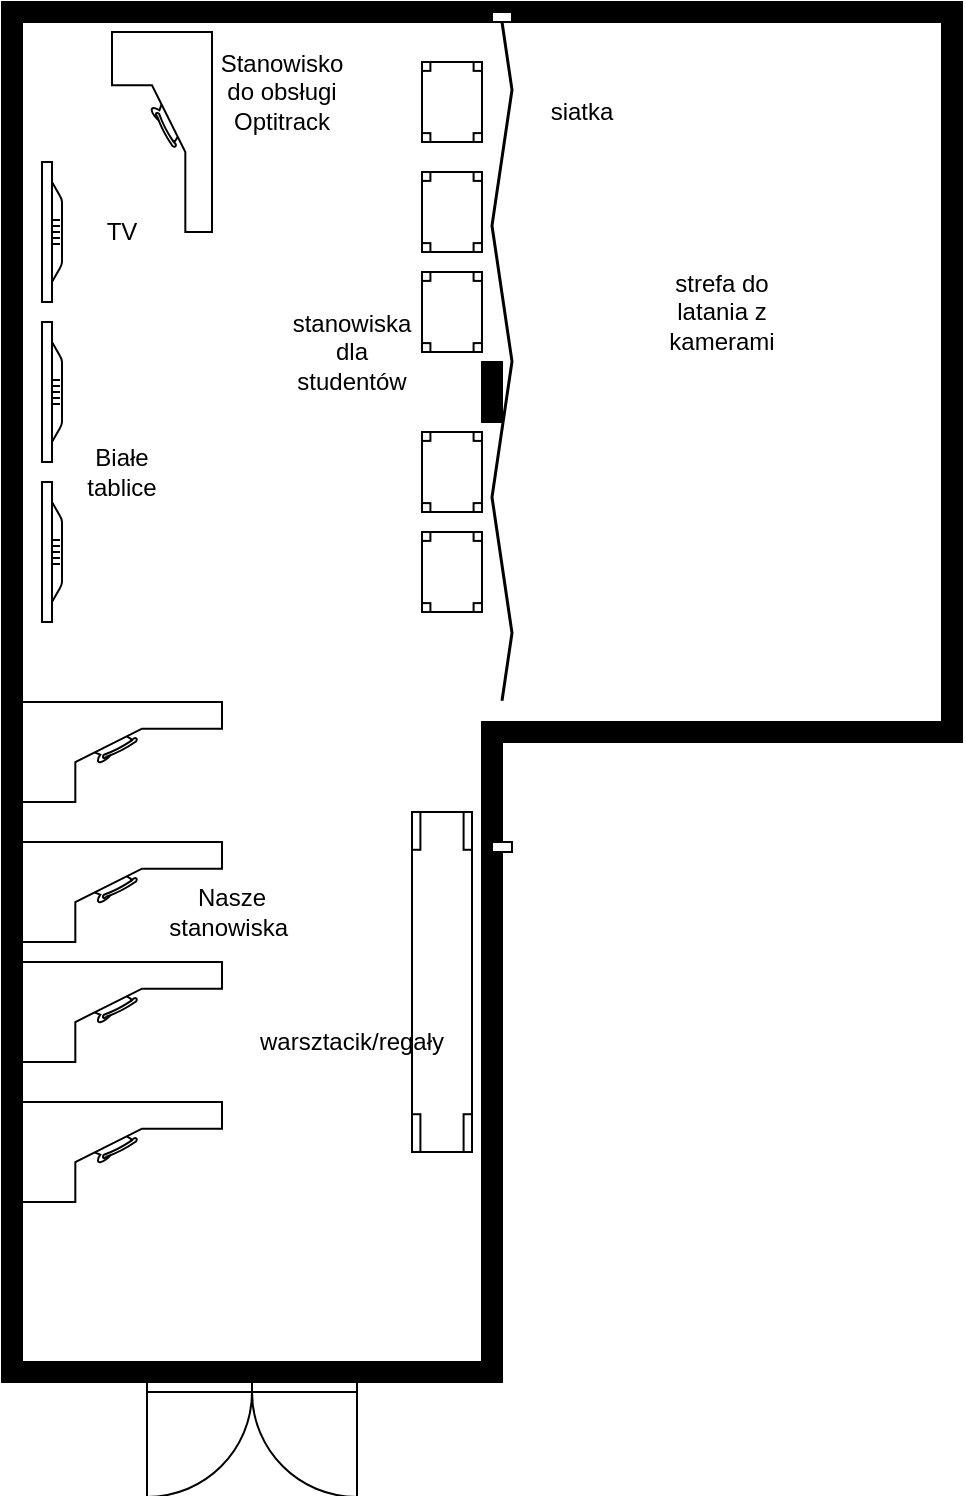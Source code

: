 <mxfile version="21.0.6" type="github">
  <diagram name="Page-1" id="38b20595-45e3-9b7f-d5ca-b57f44c5b66d">
    <mxGraphModel dx="993" dy="573" grid="1" gridSize="10" guides="1" tooltips="1" connect="1" arrows="1" fold="1" page="1" pageScale="1" pageWidth="1100" pageHeight="850" background="none" math="0" shadow="0">
      <root>
        <mxCell id="0" />
        <mxCell id="1" parent="0" />
        <mxCell id="Rzrrm3Zq7ByS3K3ZsAiQ-4" value="" style="verticalLabelPosition=bottom;html=1;verticalAlign=top;align=center;shape=mxgraph.floorplan.wall;fillColor=strokeColor;direction=south;" vertex="1" parent="1">
          <mxGeometry x="240" y="40" width="10" height="680" as="geometry" />
        </mxCell>
        <mxCell id="Rzrrm3Zq7ByS3K3ZsAiQ-6" value="" style="verticalLabelPosition=bottom;html=1;verticalAlign=top;align=center;shape=mxgraph.floorplan.wall;fillColor=strokeColor;" vertex="1" parent="1">
          <mxGeometry x="250" y="40" width="470" height="10" as="geometry" />
        </mxCell>
        <mxCell id="Rzrrm3Zq7ByS3K3ZsAiQ-7" value="" style="verticalLabelPosition=bottom;html=1;verticalAlign=top;align=center;shape=mxgraph.floorplan.wall;fillColor=strokeColor;direction=south;" vertex="1" parent="1">
          <mxGeometry x="710" y="40" width="10" height="360" as="geometry" />
        </mxCell>
        <mxCell id="Rzrrm3Zq7ByS3K3ZsAiQ-8" value="" style="verticalLabelPosition=bottom;html=1;verticalAlign=top;align=center;shape=mxgraph.floorplan.wall;fillColor=strokeColor;" vertex="1" parent="1">
          <mxGeometry x="480" y="400" width="240" height="10" as="geometry" />
        </mxCell>
        <mxCell id="Rzrrm3Zq7ByS3K3ZsAiQ-9" value="" style="verticalLabelPosition=bottom;html=1;verticalAlign=top;align=center;shape=mxgraph.floorplan.wall;fillColor=strokeColor;direction=south;" vertex="1" parent="1">
          <mxGeometry x="480" y="410" width="10" height="310" as="geometry" />
        </mxCell>
        <mxCell id="Rzrrm3Zq7ByS3K3ZsAiQ-10" value="" style="verticalLabelPosition=bottom;html=1;verticalAlign=top;align=center;shape=mxgraph.floorplan.wall;fillColor=strokeColor;" vertex="1" parent="1">
          <mxGeometry x="240" y="720" width="250" height="10" as="geometry" />
        </mxCell>
        <mxCell id="Rzrrm3Zq7ByS3K3ZsAiQ-11" value="" style="verticalLabelPosition=bottom;html=1;verticalAlign=top;align=center;shape=mxgraph.floorplan.doorDouble;aspect=fixed;" vertex="1" parent="1">
          <mxGeometry x="312.5" y="730" width="105" height="55.78" as="geometry" />
        </mxCell>
        <mxCell id="Rzrrm3Zq7ByS3K3ZsAiQ-12" value="" style="verticalLabelPosition=bottom;html=1;verticalAlign=top;align=center;shape=mxgraph.floorplan.table;rotation=90;" vertex="1" parent="1">
          <mxGeometry x="445" y="75" width="40" height="30" as="geometry" />
        </mxCell>
        <mxCell id="Rzrrm3Zq7ByS3K3ZsAiQ-13" value="" style="verticalLabelPosition=bottom;html=1;verticalAlign=top;align=center;shape=mxgraph.floorplan.wall;fillColor=strokeColor;direction=south;" vertex="1" parent="1">
          <mxGeometry x="480" y="220" width="10" height="30" as="geometry" />
        </mxCell>
        <mxCell id="Rzrrm3Zq7ByS3K3ZsAiQ-14" value="" style="verticalLabelPosition=bottom;html=1;verticalAlign=top;align=center;shape=mxgraph.floorplan.table;rotation=90;" vertex="1" parent="1">
          <mxGeometry x="445" y="130" width="40" height="30" as="geometry" />
        </mxCell>
        <mxCell id="Rzrrm3Zq7ByS3K3ZsAiQ-15" value="" style="verticalLabelPosition=bottom;html=1;verticalAlign=top;align=center;shape=mxgraph.floorplan.table;rotation=90;" vertex="1" parent="1">
          <mxGeometry x="445" y="180" width="40" height="30" as="geometry" />
        </mxCell>
        <mxCell id="Rzrrm3Zq7ByS3K3ZsAiQ-16" value="" style="verticalLabelPosition=bottom;html=1;verticalAlign=top;align=center;shape=mxgraph.floorplan.table;rotation=90;" vertex="1" parent="1">
          <mxGeometry x="445" y="260" width="40" height="30" as="geometry" />
        </mxCell>
        <mxCell id="Rzrrm3Zq7ByS3K3ZsAiQ-17" value="" style="verticalLabelPosition=bottom;html=1;verticalAlign=top;align=center;shape=mxgraph.floorplan.table;rotation=90;" vertex="1" parent="1">
          <mxGeometry x="375" y="515" width="170" height="30" as="geometry" />
        </mxCell>
        <mxCell id="Rzrrm3Zq7ByS3K3ZsAiQ-23" value="" style="verticalLabelPosition=bottom;html=1;verticalAlign=top;align=center;shape=mxgraph.floorplan.table;rotation=90;" vertex="1" parent="1">
          <mxGeometry x="445" y="310" width="40" height="30" as="geometry" />
        </mxCell>
        <mxCell id="Rzrrm3Zq7ByS3K3ZsAiQ-25" value="" style="verticalLabelPosition=bottom;html=1;verticalAlign=top;align=center;shape=mxgraph.floorplan.flat_tv;rotation=90;" vertex="1" parent="1">
          <mxGeometry x="230" y="230" width="70" height="10" as="geometry" />
        </mxCell>
        <mxCell id="Rzrrm3Zq7ByS3K3ZsAiQ-26" value="" style="verticalLabelPosition=bottom;html=1;verticalAlign=top;align=center;shape=mxgraph.floorplan.flat_tv;rotation=90;" vertex="1" parent="1">
          <mxGeometry x="230" y="310" width="70" height="10" as="geometry" />
        </mxCell>
        <mxCell id="Rzrrm3Zq7ByS3K3ZsAiQ-27" value="" style="verticalLabelPosition=bottom;html=1;verticalAlign=top;align=center;shape=mxgraph.floorplan.flat_tv;rotation=90;" vertex="1" parent="1">
          <mxGeometry x="230" y="150" width="70" height="10" as="geometry" />
        </mxCell>
        <mxCell id="Rzrrm3Zq7ByS3K3ZsAiQ-28" value="" style="verticalLabelPosition=bottom;html=1;verticalAlign=top;align=center;shape=mxgraph.floorplan.desk_corner;rotation=90;" vertex="1" parent="1">
          <mxGeometry x="270" y="80" width="100" height="50" as="geometry" />
        </mxCell>
        <mxCell id="Rzrrm3Zq7ByS3K3ZsAiQ-29" value="Stanowisko do obsługi Optitrack" style="text;html=1;strokeColor=none;fillColor=none;align=center;verticalAlign=middle;whiteSpace=wrap;rounded=0;" vertex="1" parent="1">
          <mxGeometry x="350" y="70" width="60" height="30" as="geometry" />
        </mxCell>
        <mxCell id="Rzrrm3Zq7ByS3K3ZsAiQ-30" value="TV" style="text;html=1;strokeColor=none;fillColor=none;align=center;verticalAlign=middle;whiteSpace=wrap;rounded=0;" vertex="1" parent="1">
          <mxGeometry x="270" y="140" width="60" height="30" as="geometry" />
        </mxCell>
        <mxCell id="Rzrrm3Zq7ByS3K3ZsAiQ-31" value="Białe tablice" style="text;html=1;strokeColor=none;fillColor=none;align=center;verticalAlign=middle;whiteSpace=wrap;rounded=0;" vertex="1" parent="1">
          <mxGeometry x="270" y="260" width="60" height="30" as="geometry" />
        </mxCell>
        <mxCell id="Rzrrm3Zq7ByS3K3ZsAiQ-32" value="stanowiska dla studentów" style="text;html=1;strokeColor=none;fillColor=none;align=center;verticalAlign=middle;whiteSpace=wrap;rounded=0;" vertex="1" parent="1">
          <mxGeometry x="385" y="200" width="60" height="30" as="geometry" />
        </mxCell>
        <mxCell id="Rzrrm3Zq7ByS3K3ZsAiQ-33" value="strefa do latania z kamerami" style="text;html=1;strokeColor=none;fillColor=none;align=center;verticalAlign=middle;whiteSpace=wrap;rounded=0;" vertex="1" parent="1">
          <mxGeometry x="570" y="180" width="60" height="30" as="geometry" />
        </mxCell>
        <mxCell id="Rzrrm3Zq7ByS3K3ZsAiQ-34" value="Nasze stanowiska&amp;nbsp;" style="text;html=1;strokeColor=none;fillColor=none;align=center;verticalAlign=middle;whiteSpace=wrap;rounded=0;" vertex="1" parent="1">
          <mxGeometry x="325" y="480" width="60" height="30" as="geometry" />
        </mxCell>
        <mxCell id="Rzrrm3Zq7ByS3K3ZsAiQ-35" value="" style="verticalLabelPosition=bottom;html=1;verticalAlign=top;align=center;shape=mxgraph.floorplan.desk_corner;rotation=0;" vertex="1" parent="1">
          <mxGeometry x="250" y="390" width="100" height="50" as="geometry" />
        </mxCell>
        <mxCell id="Rzrrm3Zq7ByS3K3ZsAiQ-36" value="" style="verticalLabelPosition=bottom;html=1;verticalAlign=top;align=center;shape=mxgraph.floorplan.desk_corner;rotation=0;" vertex="1" parent="1">
          <mxGeometry x="250" y="460" width="100" height="50" as="geometry" />
        </mxCell>
        <mxCell id="Rzrrm3Zq7ByS3K3ZsAiQ-37" value="" style="verticalLabelPosition=bottom;html=1;verticalAlign=top;align=center;shape=mxgraph.floorplan.desk_corner;rotation=0;" vertex="1" parent="1">
          <mxGeometry x="250" y="520" width="100" height="50" as="geometry" />
        </mxCell>
        <mxCell id="Rzrrm3Zq7ByS3K3ZsAiQ-38" value="" style="verticalLabelPosition=bottom;html=1;verticalAlign=top;align=center;shape=mxgraph.floorplan.desk_corner;rotation=0;" vertex="1" parent="1">
          <mxGeometry x="250" y="590" width="100" height="50" as="geometry" />
        </mxCell>
        <mxCell id="Rzrrm3Zq7ByS3K3ZsAiQ-39" value="warsztacik/regały" style="text;html=1;strokeColor=none;fillColor=none;align=center;verticalAlign=middle;whiteSpace=wrap;rounded=0;" vertex="1" parent="1">
          <mxGeometry x="385" y="545" width="60" height="30" as="geometry" />
        </mxCell>
        <mxCell id="Rzrrm3Zq7ByS3K3ZsAiQ-40" value="" style="verticalLabelPosition=bottom;html=1;verticalAlign=top;align=center;shape=mxgraph.floorplan.doorAccordion;dx=0.82;rotation=90;" vertex="1" parent="1">
          <mxGeometry x="280" y="250" width="420" height="10" as="geometry" />
        </mxCell>
        <mxCell id="Rzrrm3Zq7ByS3K3ZsAiQ-41" value="siatka" style="text;html=1;strokeColor=none;fillColor=none;align=center;verticalAlign=middle;whiteSpace=wrap;rounded=0;" vertex="1" parent="1">
          <mxGeometry x="500" y="80" width="60" height="30" as="geometry" />
        </mxCell>
      </root>
    </mxGraphModel>
  </diagram>
</mxfile>
